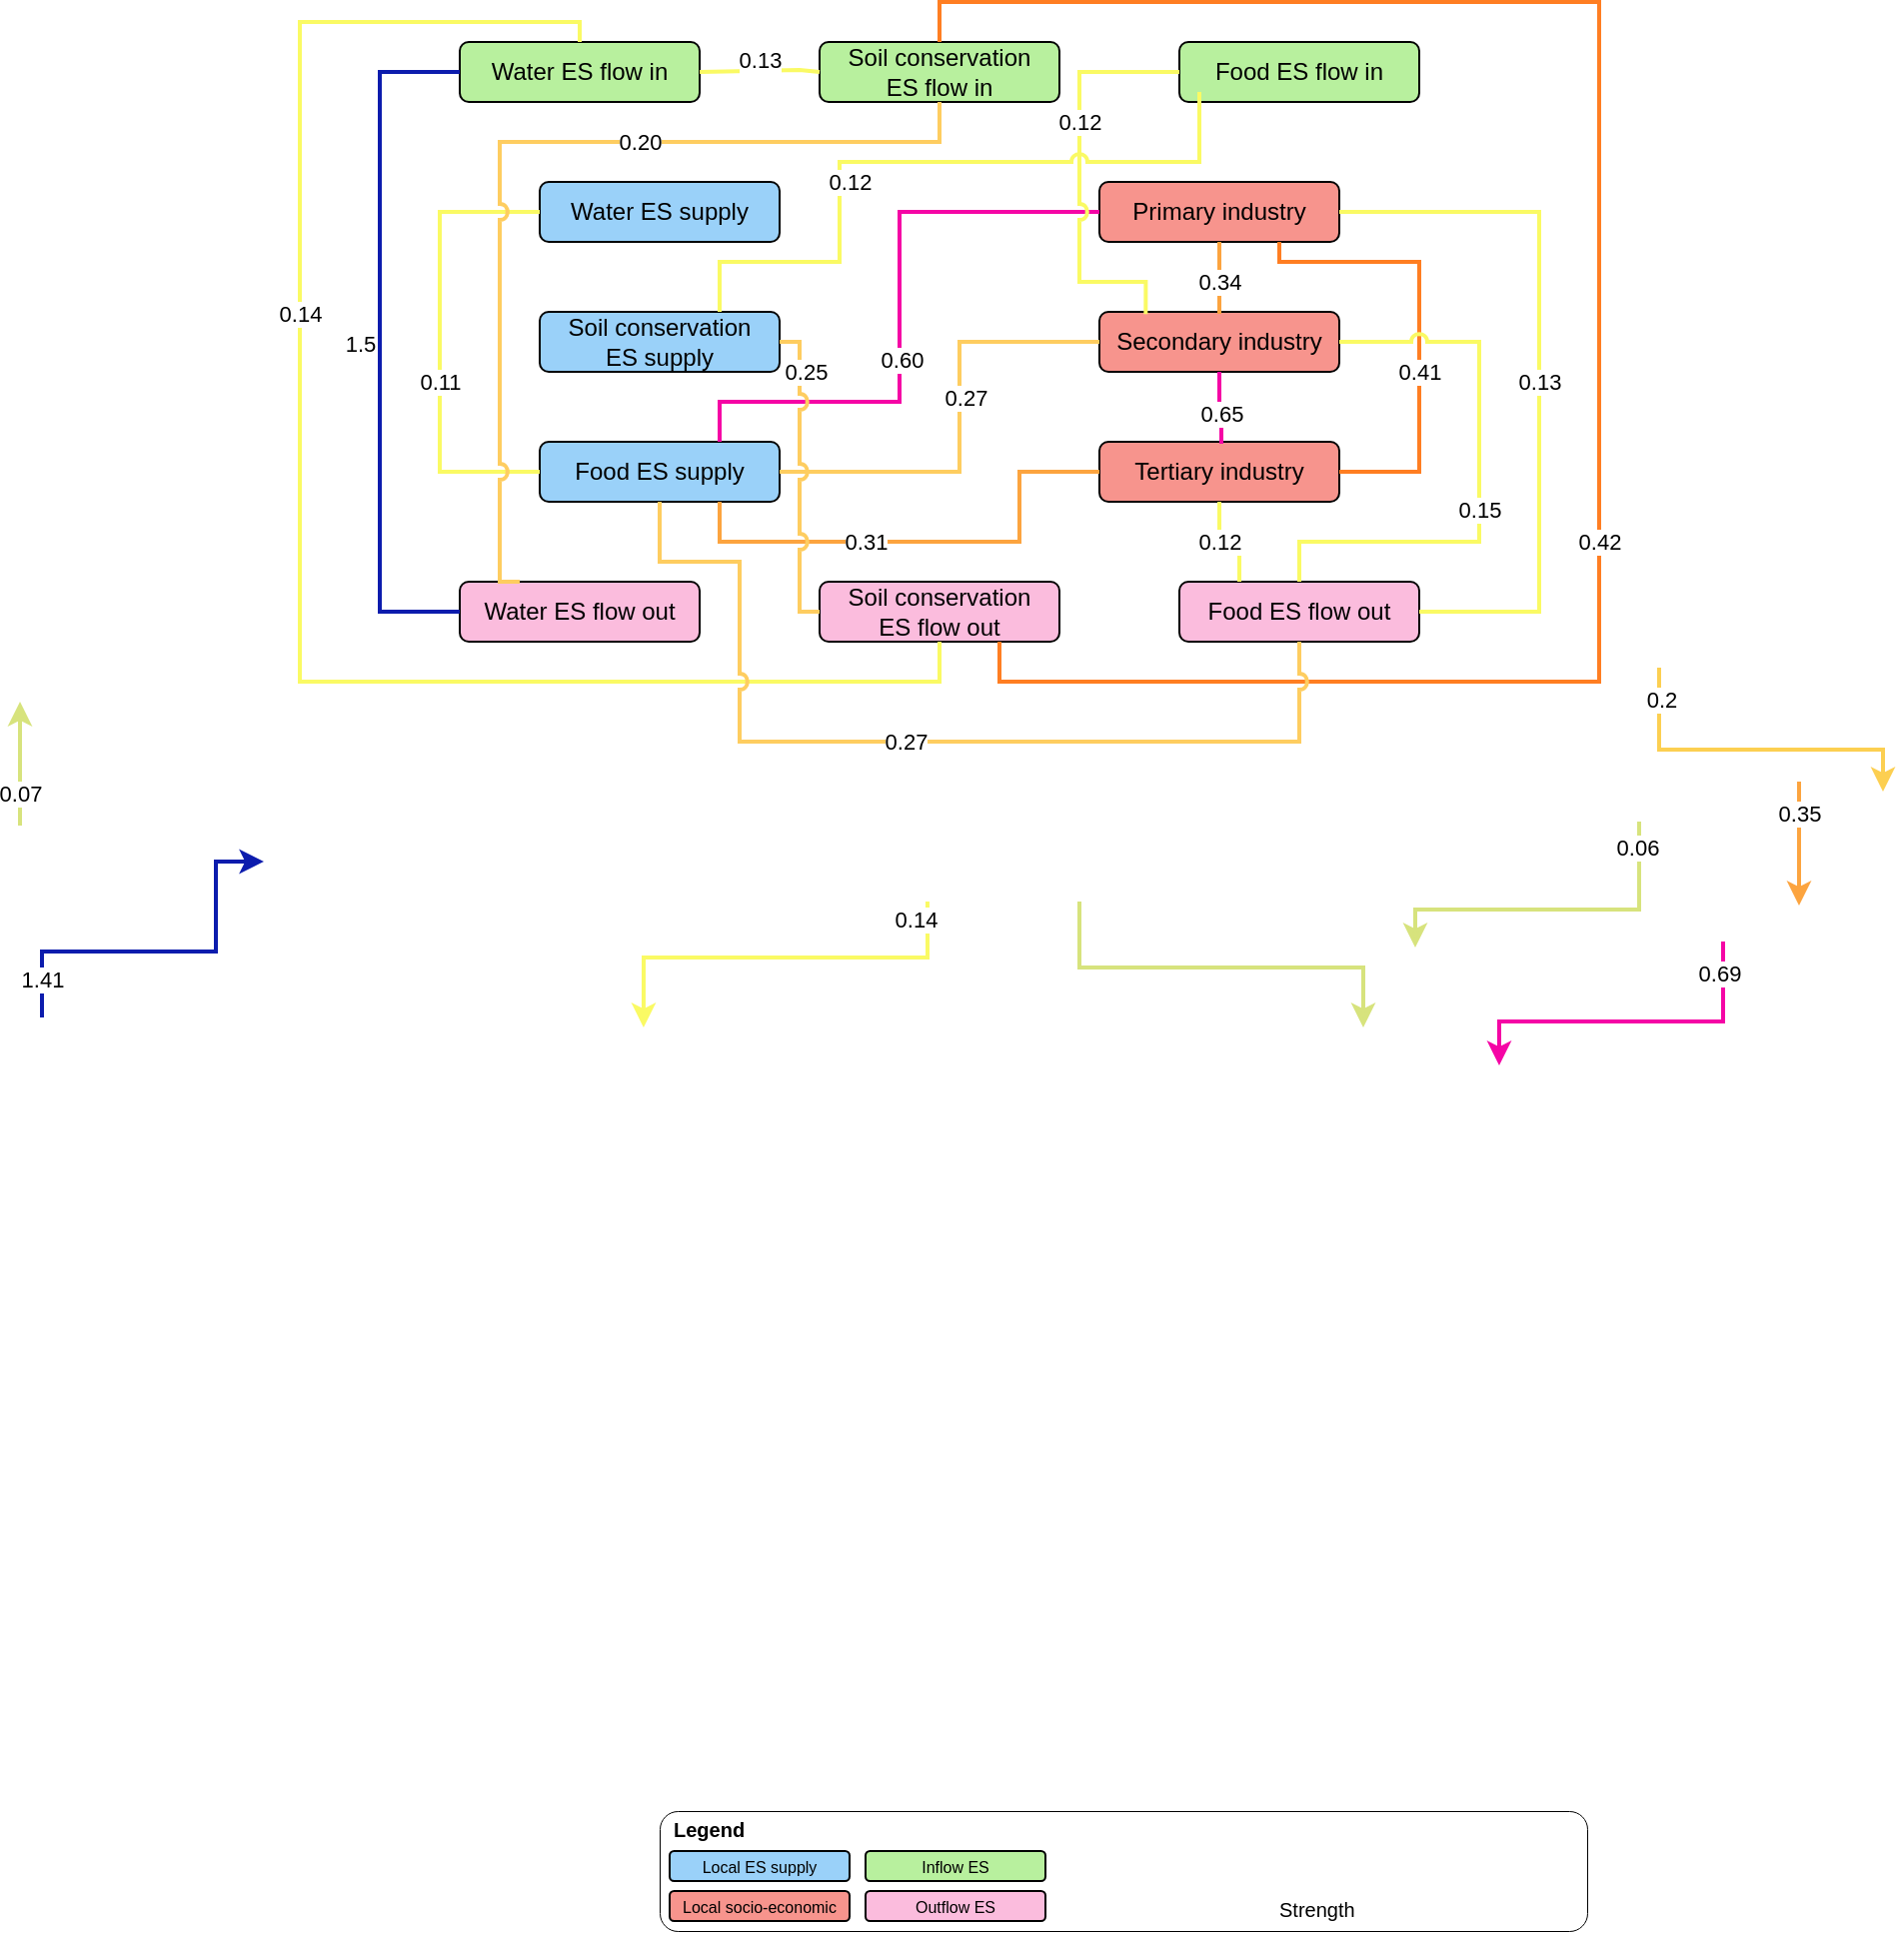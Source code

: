 <mxfile version="22.1.18" type="github">
  <diagram name="第 1 页" id="eSo4roDagTOv7NbX58sI">
    <mxGraphModel dx="983" dy="547" grid="1" gridSize="10" guides="1" tooltips="1" connect="1" arrows="1" fold="1" page="1" pageScale="1" pageWidth="827" pageHeight="1169" math="0" shadow="0">
      <root>
        <mxCell id="0" />
        <mxCell id="1" parent="0" />
        <mxCell id="T6tc1Hb5-DZ5HvoijZZq-6" value="" style="rounded=1;whiteSpace=wrap;html=1;strokeWidth=0.5;" parent="1" vertex="1">
          <mxGeometry x="340" y="1095" width="464" height="60" as="geometry" />
        </mxCell>
        <mxCell id="i3CLbu43X5joJ49ZT0Bw-50" style="edgeStyle=orthogonalEdgeStyle;rounded=0;orthogonalLoop=1;jettySize=auto;html=1;exitX=0.75;exitY=1;exitDx=0;exitDy=0;entryX=0.5;entryY=0;entryDx=0;entryDy=0;strokeWidth=2;jumpStyle=arc;strokeColor=#d7e37d;fontFamily=Arial;" parent="1" edge="1">
          <mxGeometry relative="1" as="geometry">
            <Array as="points">
              <mxPoint x="550" y="673" />
              <mxPoint x="692" y="673" />
            </Array>
            <mxPoint x="550.0" y="640" as="sourcePoint" />
            <mxPoint x="692.0" y="703" as="targetPoint" />
          </mxGeometry>
        </mxCell>
        <mxCell id="i3CLbu43X5joJ49ZT0Bw-41" style="edgeStyle=orthogonalEdgeStyle;rounded=0;orthogonalLoop=1;jettySize=auto;html=1;exitX=0.25;exitY=1;exitDx=0;exitDy=0;entryX=0.75;entryY=0;entryDx=0;entryDy=0;strokeWidth=2;strokeColor=#f505a5;fontFamily=Arial;" parent="1" edge="1">
          <mxGeometry relative="1" as="geometry">
            <Array as="points">
              <mxPoint x="872" y="700" />
              <mxPoint x="760" y="700" />
            </Array>
            <mxPoint x="872" y="660.0" as="sourcePoint" />
            <mxPoint x="760" y="722" as="targetPoint" />
          </mxGeometry>
        </mxCell>
        <mxCell id="e95JfR316xjKeRipay9j-3" value="0.69" style="edgeLabel;html=1;align=center;verticalAlign=middle;resizable=0;points=[];fontFamily=Arial;" parent="i3CLbu43X5joJ49ZT0Bw-41" vertex="1" connectable="0">
          <mxGeometry x="0.139" relative="1" as="geometry">
            <mxPoint x="57" y="-24" as="offset" />
          </mxGeometry>
        </mxCell>
        <mxCell id="i3CLbu43X5joJ49ZT0Bw-42" style="edgeStyle=orthogonalEdgeStyle;rounded=0;orthogonalLoop=1;jettySize=auto;html=1;exitX=0.5;exitY=1;exitDx=0;exitDy=0;entryX=0.5;entryY=0;entryDx=0;entryDy=0;strokeWidth=2;strokeColor=#fca43f;fontFamily=Arial;" parent="1" edge="1">
          <mxGeometry relative="1" as="geometry">
            <mxPoint x="910" y="580.0" as="sourcePoint" />
            <mxPoint x="910" y="642" as="targetPoint" />
          </mxGeometry>
        </mxCell>
        <mxCell id="e95JfR316xjKeRipay9j-4" value="0.35" style="edgeLabel;html=1;align=center;verticalAlign=middle;resizable=0;points=[];fontFamily=Arial;" parent="i3CLbu43X5joJ49ZT0Bw-42" vertex="1" connectable="0">
          <mxGeometry x="-0.585" relative="1" as="geometry">
            <mxPoint y="3" as="offset" />
          </mxGeometry>
        </mxCell>
        <mxCell id="i3CLbu43X5joJ49ZT0Bw-1" value="&lt;p style=&quot;margin-top: 0pt; margin-bottom: 0pt; margin-left: 0in; direction: ltr; unicode-bidi: embed; word-break: normal;&quot;&gt;Food ES supply&lt;/p&gt;" style="rounded=1;whiteSpace=wrap;html=1;fontFamily=Arial;fillColor=#9ad1f9;flipV=0;" parent="1" vertex="1">
          <mxGeometry x="280" y="410" width="120" height="30" as="geometry" />
        </mxCell>
        <mxCell id="i3CLbu43X5joJ49ZT0Bw-3" value="&lt;p style=&quot;margin-top: 0pt; margin-bottom: 0pt; margin-left: 0in; direction: ltr; unicode-bidi: embed; word-break: normal;&quot;&gt;Water ES supply&lt;/p&gt;" style="rounded=1;whiteSpace=wrap;html=1;fontFamily=Arial;fillColor=#9ad1f9;flipV=0;" parent="1" vertex="1">
          <mxGeometry x="280" y="280" width="120" height="30" as="geometry" />
        </mxCell>
        <mxCell id="i3CLbu43X5joJ49ZT0Bw-4" value="Water&amp;nbsp;&lt;span style=&quot;background-color: initial;&quot;&gt;ES flow in&lt;/span&gt;" style="rounded=1;whiteSpace=wrap;html=1;fontFamily=Arial;fillColor=#b8f09e;" parent="1" vertex="1">
          <mxGeometry x="240" y="210" width="120" height="30" as="geometry" />
        </mxCell>
        <mxCell id="i3CLbu43X5joJ49ZT0Bw-6" value="&lt;p style=&quot;margin-top: 0pt; margin-bottom: 0pt; margin-left: 0in; direction: ltr; unicode-bidi: embed; word-break: normal;&quot;&gt;Secondary industry&lt;/p&gt;" style="rounded=1;whiteSpace=wrap;html=1;fontFamily=Arial;fillColor=#f7948d;flipV=1;" parent="1" vertex="1">
          <mxGeometry x="560" y="345" width="120" height="30" as="geometry" />
        </mxCell>
        <mxCell id="i3CLbu43X5joJ49ZT0Bw-7" value="&lt;p style=&quot;margin-top: 0pt; margin-bottom: 0pt; margin-left: 0in; direction: ltr; unicode-bidi: embed; word-break: normal;&quot;&gt;Tertiary industry&lt;/p&gt;" style="rounded=1;whiteSpace=wrap;html=1;fontFamily=Arial;fillColor=#f7948d;" parent="1" vertex="1">
          <mxGeometry x="560" y="410" width="120" height="30" as="geometry" />
        </mxCell>
        <mxCell id="i3CLbu43X5joJ49ZT0Bw-8" value="&lt;p style=&quot;margin-top: 0pt; margin-bottom: 0pt; margin-left: 0in; direction: ltr; unicode-bidi: embed; word-break: normal;&quot;&gt;Food ES flow out&lt;/p&gt;" style="rounded=1;whiteSpace=wrap;html=1;fontFamily=Arial;fillColor=#fbbcdd;flipV=1;" parent="1" vertex="1">
          <mxGeometry x="600" y="480" width="120" height="30" as="geometry" />
        </mxCell>
        <mxCell id="i3CLbu43X5joJ49ZT0Bw-9" value="&lt;p style=&quot;border-color: var(--border-color); margin-top: 0pt; margin-bottom: 0pt; margin-left: 0in; direction: ltr; unicode-bidi: embed; word-break: normal;&quot;&gt;Soil&amp;nbsp;&lt;span style=&quot;background-color: initial;&quot;&gt;conservation&lt;/span&gt;&lt;/p&gt;&lt;p style=&quot;border-color: var(--border-color); margin-top: 0pt; margin-bottom: 0pt; margin-left: 0in; direction: ltr; unicode-bidi: embed; word-break: normal;&quot;&gt;&lt;span style=&quot;background-color: initial;&quot;&gt;ES flow out&lt;/span&gt;&lt;/p&gt;" style="rounded=1;whiteSpace=wrap;html=1;fontFamily=Arial;fillColor=#fbbcdd;flipV=1;verticalAlign=middle;spacingTop=0;spacing=2;" parent="1" vertex="1">
          <mxGeometry x="420" y="480" width="120" height="30" as="geometry" />
        </mxCell>
        <mxCell id="i3CLbu43X5joJ49ZT0Bw-10" value="&lt;p style=&quot;margin-top: 0pt; margin-bottom: 0pt; margin-left: 0in; direction: ltr; unicode-bidi: embed; word-break: normal;&quot;&gt;Water ES flow out&lt;/p&gt;" style="rounded=1;whiteSpace=wrap;html=1;fontFamily=Arial;fillColor=#fbbcdd;" parent="1" vertex="1">
          <mxGeometry x="240" y="480" width="120" height="30" as="geometry" />
        </mxCell>
        <mxCell id="i3CLbu43X5joJ49ZT0Bw-47" style="edgeStyle=orthogonalEdgeStyle;rounded=0;orthogonalLoop=1;jettySize=auto;html=1;exitX=0.5;exitY=0;exitDx=0;exitDy=0;strokeWidth=2;strokeColor=#0c1cad;entryX=0;entryY=0.5;entryDx=0;entryDy=0;fontFamily=Arial;" parent="1" edge="1">
          <mxGeometry relative="1" as="geometry">
            <Array as="points">
              <mxPoint x="31" y="697" />
              <mxPoint x="31" y="665" />
              <mxPoint x="118" y="665" />
              <mxPoint x="118" y="620" />
            </Array>
            <mxPoint x="142" y="620.0" as="targetPoint" />
            <mxPoint x="30" y="697" as="sourcePoint" />
          </mxGeometry>
        </mxCell>
        <mxCell id="e95JfR316xjKeRipay9j-9" value="1.41" style="edgeLabel;html=1;align=center;verticalAlign=middle;resizable=0;points=[];fontFamily=Arial;" parent="i3CLbu43X5joJ49ZT0Bw-47" vertex="1" connectable="0">
          <mxGeometry x="-0.651" y="2" relative="1" as="geometry">
            <mxPoint y="16" as="offset" />
          </mxGeometry>
        </mxCell>
        <mxCell id="i3CLbu43X5joJ49ZT0Bw-52" style="edgeStyle=orthogonalEdgeStyle;rounded=0;orthogonalLoop=1;jettySize=auto;html=1;exitX=0.25;exitY=0;exitDx=0;exitDy=0;strokeWidth=2;strokeColor=#d7e37d;jumpStyle=arc;entryX=0.25;entryY=1;entryDx=0;entryDy=0;fontFamily=Arial;" parent="1" edge="1">
          <mxGeometry relative="1" as="geometry">
            <mxPoint x="20" y="540.0" as="targetPoint" />
            <Array as="points">
              <mxPoint x="20" y="546" />
              <mxPoint x="20" y="546" />
            </Array>
            <mxPoint x="20" y="602" as="sourcePoint" />
          </mxGeometry>
        </mxCell>
        <mxCell id="e95JfR316xjKeRipay9j-13" value="0.07" style="edgeLabel;html=1;align=center;verticalAlign=middle;resizable=0;points=[];fontFamily=Arial;" parent="i3CLbu43X5joJ49ZT0Bw-52" vertex="1" connectable="0">
          <mxGeometry x="-0.238" y="2" relative="1" as="geometry">
            <mxPoint x="2" y="7" as="offset" />
          </mxGeometry>
        </mxCell>
        <mxCell id="i3CLbu43X5joJ49ZT0Bw-5" value="&lt;p style=&quot;margin-top: 0pt; margin-bottom: 0pt; margin-left: 0in; direction: ltr; unicode-bidi: embed; word-break: normal;&quot;&gt;Primary industry&lt;/p&gt;" style="rounded=1;whiteSpace=wrap;html=1;fontFamily=Arial;fillColor=#f7948d;flipV=1;" parent="1" vertex="1">
          <mxGeometry x="560" y="280" width="120" height="30" as="geometry" />
        </mxCell>
        <mxCell id="i3CLbu43X5joJ49ZT0Bw-43" style="edgeStyle=orthogonalEdgeStyle;rounded=0;orthogonalLoop=1;jettySize=auto;html=1;entryX=0.25;entryY=0;entryDx=0;entryDy=0;strokeWidth=2;jumpStyle=arc;strokeColor=#fccf51;exitX=0.75;exitY=1;exitDx=0;exitDy=0;fontFamily=Arial;" parent="1" edge="1">
          <mxGeometry relative="1" as="geometry">
            <Array as="points">
              <mxPoint x="840" y="564" />
              <mxPoint x="952" y="564" />
            </Array>
            <mxPoint x="840.0" y="523.0" as="sourcePoint" />
            <mxPoint x="952.0" y="585" as="targetPoint" />
          </mxGeometry>
        </mxCell>
        <mxCell id="e95JfR316xjKeRipay9j-5" value="0.2" style="edgeLabel;html=1;align=center;verticalAlign=middle;resizable=0;points=[];fontFamily=Arial;" parent="i3CLbu43X5joJ49ZT0Bw-43" vertex="1" connectable="0">
          <mxGeometry x="-0.848" y="1" relative="1" as="geometry">
            <mxPoint y="3" as="offset" />
          </mxGeometry>
        </mxCell>
        <mxCell id="i3CLbu43X5joJ49ZT0Bw-49" style="edgeStyle=orthogonalEdgeStyle;rounded=0;orthogonalLoop=1;jettySize=auto;html=1;exitX=0.25;exitY=1;exitDx=0;exitDy=0;entryX=0.5;entryY=0;entryDx=0;entryDy=0;strokeWidth=2;jumpStyle=arc;strokeColor=#fafa64;fontFamily=Arial;" parent="1" edge="1">
          <mxGeometry relative="1" as="geometry">
            <Array as="points">
              <mxPoint x="473.97" y="668" />
              <mxPoint x="331.97" y="668" />
            </Array>
            <mxPoint x="473.97" y="640" as="sourcePoint" />
            <mxPoint x="331.97" y="703" as="targetPoint" />
          </mxGeometry>
        </mxCell>
        <mxCell id="e95JfR316xjKeRipay9j-11" value="0.14" style="edgeLabel;html=1;align=center;verticalAlign=middle;resizable=0;points=[];fontFamily=Arial;" parent="i3CLbu43X5joJ49ZT0Bw-49" vertex="1" connectable="0">
          <mxGeometry x="-0.231" relative="1" as="geometry">
            <mxPoint x="45" y="-19" as="offset" />
          </mxGeometry>
        </mxCell>
        <mxCell id="i3CLbu43X5joJ49ZT0Bw-44" style="edgeStyle=orthogonalEdgeStyle;rounded=0;orthogonalLoop=1;jettySize=auto;html=1;exitX=0;exitY=0.5;exitDx=0;exitDy=0;entryX=0;entryY=0.5;entryDx=0;entryDy=0;strokeWidth=2;strokeColor=#0c1cad;jumpStyle=arc;fontFamily=Arial;endArrow=none;endFill=0;" parent="1" source="i3CLbu43X5joJ49ZT0Bw-4" target="i3CLbu43X5joJ49ZT0Bw-10" edge="1">
          <mxGeometry relative="1" as="geometry">
            <Array as="points">
              <mxPoint x="200" y="225" />
              <mxPoint x="200" y="495" />
            </Array>
            <mxPoint x="159.97" y="225.0" as="sourcePoint" />
            <mxPoint x="159.97" y="495" as="targetPoint" />
          </mxGeometry>
        </mxCell>
        <mxCell id="e95JfR316xjKeRipay9j-6" value="1.5" style="edgeLabel;html=1;align=center;verticalAlign=middle;resizable=0;points=[];fontFamily=Arial;" parent="i3CLbu43X5joJ49ZT0Bw-44" vertex="1" connectable="0">
          <mxGeometry x="-0.13" y="-3" relative="1" as="geometry">
            <mxPoint x="-7" y="23" as="offset" />
          </mxGeometry>
        </mxCell>
        <mxCell id="i3CLbu43X5joJ49ZT0Bw-46" style="edgeStyle=orthogonalEdgeStyle;rounded=0;orthogonalLoop=1;jettySize=auto;html=1;exitX=0.25;exitY=1;exitDx=0;exitDy=0;strokeWidth=2;jumpStyle=arc;strokeColor=#d7e37d;entryX=0.75;entryY=0;entryDx=0;entryDy=0;fontFamily=Arial;" parent="1" edge="1">
          <mxGeometry relative="1" as="geometry">
            <Array as="points">
              <mxPoint x="830" y="644" />
              <mxPoint x="718" y="644" />
            </Array>
            <mxPoint x="718.0" y="663" as="targetPoint" />
            <mxPoint x="830.0" y="600" as="sourcePoint" />
          </mxGeometry>
        </mxCell>
        <mxCell id="e95JfR316xjKeRipay9j-8" value="0.06" style="edgeLabel;html=1;align=center;verticalAlign=middle;resizable=0;points=[];fontFamily=Arial;" parent="i3CLbu43X5joJ49ZT0Bw-46" vertex="1" connectable="0">
          <mxGeometry x="-0.912" y="743" relative="1" as="geometry">
            <mxPoint x="-744" y="5" as="offset" />
          </mxGeometry>
        </mxCell>
        <mxCell id="T6tc1Hb5-DZ5HvoijZZq-2" value="&lt;p style=&quot;margin-top: 0pt; margin-bottom: 0pt; margin-left: 0in; direction: ltr; unicode-bidi: embed; word-break: normal; font-size: 8px;&quot;&gt;Local ES supply&lt;/p&gt;" style="rounded=1;whiteSpace=wrap;html=1;fontFamily=Arial;fillColor=#9ad1f9;flipV=1;fontSize=8;" parent="1" vertex="1">
          <mxGeometry x="345" y="1115" width="90" height="15" as="geometry" />
        </mxCell>
        <mxCell id="T6tc1Hb5-DZ5HvoijZZq-3" value="In&lt;span style=&quot;background-color: initial; font-size: 8px;&quot;&gt;flow&amp;nbsp;&lt;/span&gt;ES" style="rounded=1;whiteSpace=wrap;html=1;fontFamily=Arial;fillColor=#b8f09e;fontSize=8;" parent="1" vertex="1">
          <mxGeometry x="443" y="1115" width="90" height="15" as="geometry" />
        </mxCell>
        <mxCell id="T6tc1Hb5-DZ5HvoijZZq-4" value="&lt;p style=&quot;margin-top: 0pt; margin-bottom: 0pt; margin-left: 0in; direction: ltr; unicode-bidi: embed; word-break: normal; font-size: 8px;&quot;&gt;Local socio-economic&lt;/p&gt;" style="rounded=1;whiteSpace=wrap;html=1;fontFamily=Arial;fillColor=#f7948d;fontSize=8;" parent="1" vertex="1">
          <mxGeometry x="345" y="1135" width="90" height="15" as="geometry" />
        </mxCell>
        <mxCell id="T6tc1Hb5-DZ5HvoijZZq-5" value="Outflow&amp;nbsp;&lt;span style=&quot;background-color: initial; font-size: 8px;&quot;&gt;ES&lt;/span&gt;" style="rounded=1;whiteSpace=wrap;html=1;fontFamily=Arial;fillColor=#fbbcdd;fontSize=8;" parent="1" vertex="1">
          <mxGeometry x="443" y="1135" width="90" height="15" as="geometry" />
        </mxCell>
        <mxCell id="T6tc1Hb5-DZ5HvoijZZq-7" value="&lt;div style=&quot;text-align: center;&quot;&gt;&lt;span style=&quot;background-color: initial;&quot;&gt;&lt;font size=&quot;1&quot; style=&quot;&quot; face=&quot;Arial&quot;&gt;&lt;b style=&quot;font-size: 10px;&quot;&gt;Legend&lt;/b&gt;&lt;/font&gt;&lt;/span&gt;&lt;/div&gt;" style="text;whiteSpace=wrap;html=1;" parent="1" vertex="1">
          <mxGeometry x="345" y="1090" width="70" height="20" as="geometry" />
        </mxCell>
        <mxCell id="T6tc1Hb5-DZ5HvoijZZq-8" value="&lt;div style=&quot;text-align: center;&quot;&gt;&lt;span style=&quot;background-color: initial;&quot;&gt;&lt;font size=&quot;1&quot; style=&quot;&quot; face=&quot;Arial&quot;&gt;&lt;span style=&quot;font-size: 10px;&quot;&gt;Strength&lt;/span&gt;&lt;/font&gt;&lt;/span&gt;&lt;/div&gt;" style="text;whiteSpace=wrap;html=1;" parent="1" vertex="1">
          <mxGeometry x="648" y="1130" width="70" height="20" as="geometry" />
        </mxCell>
        <mxCell id="7nNqJ9Uky4XCVAiNr534-1" value="&lt;p style=&quot;margin-top: 0pt; margin-bottom: 0pt; margin-left: 0in; direction: ltr; unicode-bidi: embed; word-break: normal;&quot;&gt;Soil conservation&lt;/p&gt;&lt;p style=&quot;margin-top: 0pt; margin-bottom: 0pt; margin-left: 0in; direction: ltr; unicode-bidi: embed; word-break: normal;&quot;&gt;ES supply&lt;/p&gt;" style="rounded=1;whiteSpace=wrap;html=1;fontFamily=Arial;fillColor=#9ad1f9;flipV=0;" vertex="1" parent="1">
          <mxGeometry x="280" y="345" width="120" height="30" as="geometry" />
        </mxCell>
        <mxCell id="7nNqJ9Uky4XCVAiNr534-3" value="&lt;p style=&quot;margin-top: 0pt; margin-bottom: 0pt; margin-left: 0in; direction: ltr; unicode-bidi: embed; word-break: normal;&quot;&gt;Food ES flow in&lt;/p&gt;" style="rounded=1;whiteSpace=wrap;html=1;fontFamily=Arial;fillColor=#b8f09e;" vertex="1" parent="1">
          <mxGeometry x="600" y="210" width="120" height="30" as="geometry" />
        </mxCell>
        <mxCell id="7nNqJ9Uky4XCVAiNr534-4" value="Soil conservation&lt;p style=&quot;margin-top: 0pt; margin-bottom: 0pt; margin-left: 0in; direction: ltr; unicode-bidi: embed; word-break: normal;&quot;&gt;ES flow in&lt;/p&gt;" style="rounded=1;whiteSpace=wrap;html=1;fontFamily=Arial;fillColor=#b8f09e;" vertex="1" parent="1">
          <mxGeometry x="420" y="210" width="120" height="30" as="geometry" />
        </mxCell>
        <mxCell id="7nNqJ9Uky4XCVAiNr534-14" style="edgeStyle=orthogonalEdgeStyle;rounded=0;orthogonalLoop=1;jettySize=auto;html=1;exitX=1;exitY=0.5;exitDx=0;exitDy=0;strokeWidth=2;strokeColor=#ff7e22;jumpStyle=arc;fontFamily=Arial;endArrow=none;endFill=0;entryX=0.75;entryY=1;entryDx=0;entryDy=0;" edge="1" parent="1" source="i3CLbu43X5joJ49ZT0Bw-7" target="i3CLbu43X5joJ49ZT0Bw-5">
          <mxGeometry relative="1" as="geometry">
            <mxPoint x="690" y="305" as="targetPoint" />
            <Array as="points">
              <mxPoint x="720" y="425" />
              <mxPoint x="720" y="320" />
              <mxPoint x="650" y="320" />
            </Array>
            <mxPoint x="730" y="505" as="sourcePoint" />
          </mxGeometry>
        </mxCell>
        <mxCell id="7nNqJ9Uky4XCVAiNr534-15" value="0.41" style="edgeLabel;html=1;align=center;verticalAlign=middle;resizable=0;points=[];fontFamily=Arial;" vertex="1" connectable="0" parent="7nNqJ9Uky4XCVAiNr534-14">
          <mxGeometry x="-0.238" y="2" relative="1" as="geometry">
            <mxPoint x="2" y="-5" as="offset" />
          </mxGeometry>
        </mxCell>
        <mxCell id="7nNqJ9Uky4XCVAiNr534-16" style="edgeStyle=orthogonalEdgeStyle;rounded=0;orthogonalLoop=1;jettySize=auto;html=1;exitX=0.5;exitY=1;exitDx=0;exitDy=0;strokeWidth=2;strokeColor=#fca43f;fontFamily=Arial;endArrow=none;endFill=0;" edge="1" parent="1" source="i3CLbu43X5joJ49ZT0Bw-5">
          <mxGeometry relative="1" as="geometry">
            <mxPoint x="540" y="320.0" as="sourcePoint" />
            <mxPoint x="620" y="346" as="targetPoint" />
          </mxGeometry>
        </mxCell>
        <mxCell id="7nNqJ9Uky4XCVAiNr534-17" value="0.34" style="edgeLabel;html=1;align=center;verticalAlign=middle;resizable=0;points=[];fontFamily=Arial;" vertex="1" connectable="0" parent="7nNqJ9Uky4XCVAiNr534-16">
          <mxGeometry x="-0.585" relative="1" as="geometry">
            <mxPoint y="12" as="offset" />
          </mxGeometry>
        </mxCell>
        <mxCell id="7nNqJ9Uky4XCVAiNr534-18" style="edgeStyle=orthogonalEdgeStyle;rounded=0;orthogonalLoop=1;jettySize=auto;html=1;exitX=0;exitY=0.5;exitDx=0;exitDy=0;entryX=0.75;entryY=0;entryDx=0;entryDy=0;strokeWidth=2;strokeColor=#f505a5;fontFamily=Arial;endArrow=none;endFill=0;" edge="1" parent="1" source="i3CLbu43X5joJ49ZT0Bw-5" target="i3CLbu43X5joJ49ZT0Bw-1">
          <mxGeometry relative="1" as="geometry">
            <Array as="points">
              <mxPoint x="460" y="295" />
              <mxPoint x="460" y="390" />
              <mxPoint x="370" y="390" />
            </Array>
            <mxPoint x="532" y="330.0" as="sourcePoint" />
            <mxPoint x="420" y="392" as="targetPoint" />
          </mxGeometry>
        </mxCell>
        <mxCell id="7nNqJ9Uky4XCVAiNr534-19" value="0.60" style="edgeLabel;html=1;align=center;verticalAlign=middle;resizable=0;points=[];fontFamily=Arial;" vertex="1" connectable="0" parent="7nNqJ9Uky4XCVAiNr534-18">
          <mxGeometry x="0.139" relative="1" as="geometry">
            <mxPoint x="1" as="offset" />
          </mxGeometry>
        </mxCell>
        <mxCell id="7nNqJ9Uky4XCVAiNr534-20" style="edgeStyle=orthogonalEdgeStyle;rounded=0;orthogonalLoop=1;jettySize=auto;html=1;exitX=1;exitY=0.5;exitDx=0;exitDy=0;entryX=1;entryY=0.5;entryDx=0;entryDy=0;strokeWidth=2;jumpStyle=arc;strokeColor=#fafa64;fontFamily=Arial;endArrow=none;endFill=0;" edge="1" parent="1" source="i3CLbu43X5joJ49ZT0Bw-5" target="i3CLbu43X5joJ49ZT0Bw-8">
          <mxGeometry relative="1" as="geometry">
            <Array as="points">
              <mxPoint x="780" y="295" />
              <mxPoint x="780" y="495" />
            </Array>
            <mxPoint x="922" y="328.5" as="sourcePoint" />
            <mxPoint x="780" y="391.5" as="targetPoint" />
          </mxGeometry>
        </mxCell>
        <mxCell id="7nNqJ9Uky4XCVAiNr534-21" value="0.13" style="edgeLabel;html=1;align=center;verticalAlign=middle;resizable=0;points=[];fontFamily=Arial;" vertex="1" connectable="0" parent="7nNqJ9Uky4XCVAiNr534-20">
          <mxGeometry x="-0.231" relative="1" as="geometry">
            <mxPoint y="46" as="offset" />
          </mxGeometry>
        </mxCell>
        <mxCell id="7nNqJ9Uky4XCVAiNr534-22" style="edgeStyle=orthogonalEdgeStyle;rounded=0;orthogonalLoop=1;jettySize=auto;html=1;exitX=0.5;exitY=1;exitDx=0;exitDy=0;entryX=0.5;entryY=0;entryDx=0;entryDy=0;strokeWidth=2;strokeColor=#f505a5;fontFamily=Arial;endArrow=none;endFill=0;" edge="1" parent="1" source="i3CLbu43X5joJ49ZT0Bw-6" target="i3CLbu43X5joJ49ZT0Bw-7">
          <mxGeometry relative="1" as="geometry">
            <Array as="points">
              <mxPoint x="620" y="400" />
              <mxPoint x="621" y="400" />
              <mxPoint x="621" y="410" />
            </Array>
            <mxPoint x="570" y="305" as="sourcePoint" />
            <mxPoint x="410" y="435" as="targetPoint" />
          </mxGeometry>
        </mxCell>
        <mxCell id="7nNqJ9Uky4XCVAiNr534-23" value="0.65" style="edgeLabel;html=1;align=center;verticalAlign=middle;resizable=0;points=[];fontFamily=Arial;" vertex="1" connectable="0" parent="7nNqJ9Uky4XCVAiNr534-22">
          <mxGeometry x="0.139" relative="1" as="geometry">
            <mxPoint x="1" as="offset" />
          </mxGeometry>
        </mxCell>
        <mxCell id="7nNqJ9Uky4XCVAiNr534-24" style="edgeStyle=orthogonalEdgeStyle;rounded=0;orthogonalLoop=1;jettySize=auto;html=1;exitX=0;exitY=0.5;exitDx=0;exitDy=0;entryX=1;entryY=0.5;entryDx=0;entryDy=0;strokeWidth=2;strokeColor=#fecd60;fontFamily=Arial;endArrow=none;endFill=0;" edge="1" parent="1" source="i3CLbu43X5joJ49ZT0Bw-6" target="i3CLbu43X5joJ49ZT0Bw-1">
          <mxGeometry relative="1" as="geometry">
            <Array as="points">
              <mxPoint x="490" y="360" />
              <mxPoint x="490" y="425" />
            </Array>
            <mxPoint x="570" y="305" as="sourcePoint" />
            <mxPoint x="410" y="435" as="targetPoint" />
          </mxGeometry>
        </mxCell>
        <mxCell id="7nNqJ9Uky4XCVAiNr534-25" value="0.27" style="edgeLabel;html=1;align=center;verticalAlign=middle;resizable=0;points=[];fontFamily=Arial;" vertex="1" connectable="0" parent="7nNqJ9Uky4XCVAiNr534-24">
          <mxGeometry x="0.139" relative="1" as="geometry">
            <mxPoint x="3" y="-30" as="offset" />
          </mxGeometry>
        </mxCell>
        <mxCell id="7nNqJ9Uky4XCVAiNr534-26" style="edgeStyle=orthogonalEdgeStyle;rounded=0;orthogonalLoop=1;jettySize=auto;html=1;entryX=0.193;entryY=0.963;entryDx=0;entryDy=0;strokeWidth=2;jumpStyle=arc;strokeColor=#fafa64;fontFamily=Arial;entryPerimeter=0;endArrow=none;endFill=0;exitX=0;exitY=0.5;exitDx=0;exitDy=0;" edge="1" parent="1" source="7nNqJ9Uky4XCVAiNr534-3" target="i3CLbu43X5joJ49ZT0Bw-6">
          <mxGeometry relative="1" as="geometry">
            <Array as="points">
              <mxPoint x="550" y="225" />
              <mxPoint x="550" y="330" />
              <mxPoint x="583" y="330" />
            </Array>
            <mxPoint x="250" y="250" as="sourcePoint" />
            <mxPoint x="730" y="505" as="targetPoint" />
          </mxGeometry>
        </mxCell>
        <mxCell id="7nNqJ9Uky4XCVAiNr534-27" value="0.12" style="edgeLabel;html=1;align=center;verticalAlign=middle;resizable=0;points=[];fontFamily=Arial;" vertex="1" connectable="0" parent="7nNqJ9Uky4XCVAiNr534-26">
          <mxGeometry x="-0.231" relative="1" as="geometry">
            <mxPoint y="-4" as="offset" />
          </mxGeometry>
        </mxCell>
        <mxCell id="7nNqJ9Uky4XCVAiNr534-28" style="edgeStyle=orthogonalEdgeStyle;rounded=0;orthogonalLoop=1;jettySize=auto;html=1;exitX=1;exitY=0.5;exitDx=0;exitDy=0;entryX=0.5;entryY=0;entryDx=0;entryDy=0;strokeWidth=2;jumpStyle=arc;strokeColor=#fafa64;fontFamily=Arial;endArrow=none;endFill=0;" edge="1" parent="1" source="i3CLbu43X5joJ49ZT0Bw-6" target="i3CLbu43X5joJ49ZT0Bw-8">
          <mxGeometry relative="1" as="geometry">
            <Array as="points">
              <mxPoint x="750" y="360" />
              <mxPoint x="750" y="460" />
              <mxPoint x="660" y="460" />
            </Array>
            <mxPoint x="690" y="305" as="sourcePoint" />
            <mxPoint x="730" y="505" as="targetPoint" />
          </mxGeometry>
        </mxCell>
        <mxCell id="7nNqJ9Uky4XCVAiNr534-29" value="0.15" style="edgeLabel;html=1;align=center;verticalAlign=middle;resizable=0;points=[];fontFamily=Arial;" vertex="1" connectable="0" parent="7nNqJ9Uky4XCVAiNr534-28">
          <mxGeometry x="-0.231" relative="1" as="geometry">
            <mxPoint y="46" as="offset" />
          </mxGeometry>
        </mxCell>
        <mxCell id="7nNqJ9Uky4XCVAiNr534-30" style="edgeStyle=orthogonalEdgeStyle;rounded=0;orthogonalLoop=1;jettySize=auto;html=1;exitX=0.75;exitY=1;exitDx=0;exitDy=0;strokeWidth=2;strokeColor=#fca43f;fontFamily=Arial;endArrow=none;endFill=0;entryX=0;entryY=0.5;entryDx=0;entryDy=0;" edge="1" parent="1" source="i3CLbu43X5joJ49ZT0Bw-1" target="i3CLbu43X5joJ49ZT0Bw-7">
          <mxGeometry relative="1" as="geometry">
            <mxPoint x="630" y="320" as="sourcePoint" />
            <mxPoint x="630" y="356" as="targetPoint" />
            <Array as="points">
              <mxPoint x="370" y="460" />
              <mxPoint x="520" y="460" />
              <mxPoint x="520" y="425" />
            </Array>
          </mxGeometry>
        </mxCell>
        <mxCell id="7nNqJ9Uky4XCVAiNr534-31" value="0.31" style="edgeLabel;html=1;align=center;verticalAlign=middle;resizable=0;points=[];fontFamily=Arial;" vertex="1" connectable="0" parent="7nNqJ9Uky4XCVAiNr534-30">
          <mxGeometry x="-0.585" relative="1" as="geometry">
            <mxPoint x="42" as="offset" />
          </mxGeometry>
        </mxCell>
        <mxCell id="7nNqJ9Uky4XCVAiNr534-32" style="edgeStyle=orthogonalEdgeStyle;rounded=0;orthogonalLoop=1;jettySize=auto;html=1;exitX=0.5;exitY=1;exitDx=0;exitDy=0;entryX=0.25;entryY=0;entryDx=0;entryDy=0;strokeWidth=2;jumpStyle=arc;strokeColor=#fafa64;fontFamily=Arial;endArrow=none;endFill=0;" edge="1" parent="1" source="i3CLbu43X5joJ49ZT0Bw-7" target="i3CLbu43X5joJ49ZT0Bw-8">
          <mxGeometry relative="1" as="geometry">
            <Array as="points">
              <mxPoint x="620" y="460" />
              <mxPoint x="630" y="460" />
            </Array>
            <mxPoint x="510" y="460" as="sourcePoint" />
            <mxPoint x="550" y="660" as="targetPoint" />
          </mxGeometry>
        </mxCell>
        <mxCell id="7nNqJ9Uky4XCVAiNr534-33" value="0.12" style="edgeLabel;html=1;align=center;verticalAlign=middle;resizable=0;points=[];fontFamily=Arial;" vertex="1" connectable="0" parent="7nNqJ9Uky4XCVAiNr534-32">
          <mxGeometry x="-0.231" relative="1" as="geometry">
            <mxPoint y="1" as="offset" />
          </mxGeometry>
        </mxCell>
        <mxCell id="7nNqJ9Uky4XCVAiNr534-35" style="edgeStyle=orthogonalEdgeStyle;rounded=0;orthogonalLoop=1;jettySize=auto;html=1;exitX=0;exitY=0.5;exitDx=0;exitDy=0;entryX=0;entryY=0.5;entryDx=0;entryDy=0;strokeWidth=2;jumpStyle=arc;strokeColor=#fafa64;fontFamily=Arial;endArrow=none;endFill=0;" edge="1" parent="1" source="i3CLbu43X5joJ49ZT0Bw-3" target="i3CLbu43X5joJ49ZT0Bw-1">
          <mxGeometry relative="1" as="geometry">
            <Array as="points">
              <mxPoint x="230" y="295" />
              <mxPoint x="230" y="425" />
            </Array>
            <mxPoint x="690" y="305" as="sourcePoint" />
            <mxPoint x="730" y="505" as="targetPoint" />
          </mxGeometry>
        </mxCell>
        <mxCell id="7nNqJ9Uky4XCVAiNr534-36" value="0.11" style="edgeLabel;html=1;align=center;verticalAlign=middle;resizable=0;points=[];fontFamily=Arial;" vertex="1" connectable="0" parent="7nNqJ9Uky4XCVAiNr534-35">
          <mxGeometry x="-0.231" relative="1" as="geometry">
            <mxPoint y="46" as="offset" />
          </mxGeometry>
        </mxCell>
        <mxCell id="7nNqJ9Uky4XCVAiNr534-37" style="edgeStyle=orthogonalEdgeStyle;rounded=0;orthogonalLoop=1;jettySize=auto;html=1;entryX=0;entryY=0.5;entryDx=0;entryDy=0;strokeWidth=2;jumpStyle=arc;strokeColor=#fafa64;fontFamily=Arial;endArrow=none;endFill=0;exitX=1;exitY=0.5;exitDx=0;exitDy=0;" edge="1" parent="1" source="i3CLbu43X5joJ49ZT0Bw-4" target="7nNqJ9Uky4XCVAiNr534-4">
          <mxGeometry relative="1" as="geometry">
            <Array as="points">
              <mxPoint x="410" y="224" />
              <mxPoint x="460" y="225" />
            </Array>
            <mxPoint x="159.97" y="224" as="sourcePoint" />
            <mxPoint x="142.97" y="345" as="targetPoint" />
          </mxGeometry>
        </mxCell>
        <mxCell id="7nNqJ9Uky4XCVAiNr534-38" value="0.13" style="edgeLabel;html=1;align=center;verticalAlign=middle;resizable=0;points=[];fontFamily=Arial;" vertex="1" connectable="0" parent="7nNqJ9Uky4XCVAiNr534-37">
          <mxGeometry x="-0.231" relative="1" as="geometry">
            <mxPoint x="7" y="-5" as="offset" />
          </mxGeometry>
        </mxCell>
        <mxCell id="7nNqJ9Uky4XCVAiNr534-39" style="edgeStyle=orthogonalEdgeStyle;rounded=0;orthogonalLoop=1;jettySize=auto;html=1;entryX=0.5;entryY=1;entryDx=0;entryDy=0;strokeWidth=2;jumpStyle=arc;strokeColor=#fafa64;fontFamily=Arial;endArrow=none;endFill=0;exitX=0.5;exitY=0;exitDx=0;exitDy=0;" edge="1" parent="1" source="i3CLbu43X5joJ49ZT0Bw-4" target="i3CLbu43X5joJ49ZT0Bw-9">
          <mxGeometry relative="1" as="geometry">
            <Array as="points">
              <mxPoint x="300" y="200" />
              <mxPoint x="160" y="200" />
              <mxPoint x="160" y="530" />
              <mxPoint x="480" y="530" />
            </Array>
            <mxPoint x="370" y="235" as="sourcePoint" />
            <mxPoint x="430" y="235" as="targetPoint" />
          </mxGeometry>
        </mxCell>
        <mxCell id="7nNqJ9Uky4XCVAiNr534-40" value="0.14" style="edgeLabel;html=1;align=center;verticalAlign=middle;resizable=0;points=[];fontFamily=Arial;" vertex="1" connectable="0" parent="7nNqJ9Uky4XCVAiNr534-39">
          <mxGeometry x="-0.231" relative="1" as="geometry">
            <mxPoint y="-20" as="offset" />
          </mxGeometry>
        </mxCell>
        <mxCell id="7nNqJ9Uky4XCVAiNr534-41" style="edgeStyle=orthogonalEdgeStyle;rounded=0;orthogonalLoop=1;jettySize=auto;html=1;strokeWidth=2;strokeColor=#fecd60;fontFamily=Arial;endArrow=none;endFill=0;jumpStyle=arc;exitX=0.25;exitY=0;exitDx=0;exitDy=0;" edge="1" parent="1" source="i3CLbu43X5joJ49ZT0Bw-10">
          <mxGeometry relative="1" as="geometry">
            <Array as="points">
              <mxPoint x="260" y="480" />
              <mxPoint x="260" y="260" />
              <mxPoint x="480" y="260" />
            </Array>
            <mxPoint x="510" y="480" as="sourcePoint" />
            <mxPoint x="480" y="240" as="targetPoint" />
          </mxGeometry>
        </mxCell>
        <mxCell id="7nNqJ9Uky4XCVAiNr534-42" value="0.20" style="edgeLabel;html=1;align=center;verticalAlign=middle;resizable=0;points=[];fontFamily=Arial;" vertex="1" connectable="0" parent="7nNqJ9Uky4XCVAiNr534-41">
          <mxGeometry x="0.139" relative="1" as="geometry">
            <mxPoint x="32" as="offset" />
          </mxGeometry>
        </mxCell>
        <mxCell id="7nNqJ9Uky4XCVAiNr534-43" style="edgeStyle=orthogonalEdgeStyle;rounded=0;orthogonalLoop=1;jettySize=auto;html=1;strokeWidth=2;strokeColor=#fecd60;fontFamily=Arial;endArrow=none;endFill=0;jumpStyle=arc;entryX=1;entryY=0.5;entryDx=0;entryDy=0;exitX=0;exitY=0.5;exitDx=0;exitDy=0;" edge="1" parent="1" source="i3CLbu43X5joJ49ZT0Bw-9" target="7nNqJ9Uky4XCVAiNr534-1">
          <mxGeometry relative="1" as="geometry">
            <Array as="points">
              <mxPoint x="410" y="495" />
              <mxPoint x="410" y="360" />
            </Array>
            <mxPoint x="520" y="490" as="sourcePoint" />
            <mxPoint x="490" y="250" as="targetPoint" />
          </mxGeometry>
        </mxCell>
        <mxCell id="7nNqJ9Uky4XCVAiNr534-44" value="0.25" style="edgeLabel;html=1;align=center;verticalAlign=middle;resizable=0;points=[];fontFamily=Arial;" vertex="1" connectable="0" parent="7nNqJ9Uky4XCVAiNr534-43">
          <mxGeometry x="0.139" relative="1" as="geometry">
            <mxPoint x="3" y="-42" as="offset" />
          </mxGeometry>
        </mxCell>
        <mxCell id="7nNqJ9Uky4XCVAiNr534-45" style="edgeStyle=orthogonalEdgeStyle;rounded=0;orthogonalLoop=1;jettySize=auto;html=1;entryX=0.75;entryY=0;entryDx=0;entryDy=0;strokeWidth=2;jumpStyle=arc;strokeColor=#fafa64;fontFamily=Arial;endArrow=none;endFill=0;exitX=0;exitY=0.5;exitDx=0;exitDy=0;" edge="1" parent="1" target="7nNqJ9Uky4XCVAiNr534-1">
          <mxGeometry relative="1" as="geometry">
            <Array as="points">
              <mxPoint x="610" y="270" />
              <mxPoint x="430" y="270" />
              <mxPoint x="430" y="320" />
              <mxPoint x="370" y="320" />
            </Array>
            <mxPoint x="610" y="235" as="sourcePoint" />
            <mxPoint x="593" y="356" as="targetPoint" />
          </mxGeometry>
        </mxCell>
        <mxCell id="7nNqJ9Uky4XCVAiNr534-46" value="0.12" style="edgeLabel;html=1;align=center;verticalAlign=middle;resizable=0;points=[];fontFamily=Arial;" vertex="1" connectable="0" parent="7nNqJ9Uky4XCVAiNr534-45">
          <mxGeometry x="-0.231" relative="1" as="geometry">
            <mxPoint x="-76" y="10" as="offset" />
          </mxGeometry>
        </mxCell>
        <mxCell id="7nNqJ9Uky4XCVAiNr534-47" style="edgeStyle=orthogonalEdgeStyle;rounded=0;orthogonalLoop=1;jettySize=auto;html=1;exitX=0.75;exitY=1;exitDx=0;exitDy=0;strokeWidth=2;strokeColor=#ff7e22;jumpStyle=arc;fontFamily=Arial;endArrow=none;endFill=0;entryX=0.5;entryY=0;entryDx=0;entryDy=0;" edge="1" parent="1" source="i3CLbu43X5joJ49ZT0Bw-9" target="7nNqJ9Uky4XCVAiNr534-4">
          <mxGeometry relative="1" as="geometry">
            <mxPoint x="860" y="310" as="targetPoint" />
            <Array as="points">
              <mxPoint x="510" y="530" />
              <mxPoint x="810" y="530" />
              <mxPoint x="810" y="190" />
              <mxPoint x="480" y="190" />
            </Array>
            <mxPoint x="890" y="425" as="sourcePoint" />
          </mxGeometry>
        </mxCell>
        <mxCell id="7nNqJ9Uky4XCVAiNr534-48" value="0.42" style="edgeLabel;html=1;align=center;verticalAlign=middle;resizable=0;points=[];fontFamily=Arial;" vertex="1" connectable="0" parent="7nNqJ9Uky4XCVAiNr534-47">
          <mxGeometry x="-0.238" y="2" relative="1" as="geometry">
            <mxPoint x="2" y="-5" as="offset" />
          </mxGeometry>
        </mxCell>
        <mxCell id="7nNqJ9Uky4XCVAiNr534-49" style="edgeStyle=orthogonalEdgeStyle;rounded=0;orthogonalLoop=1;jettySize=auto;html=1;strokeWidth=2;strokeColor=#fecd60;fontFamily=Arial;endArrow=none;endFill=0;jumpStyle=arc;exitX=0.5;exitY=1;exitDx=0;exitDy=0;entryX=0.5;entryY=1;entryDx=0;entryDy=0;" edge="1" parent="1" source="i3CLbu43X5joJ49ZT0Bw-8" target="i3CLbu43X5joJ49ZT0Bw-1">
          <mxGeometry relative="1" as="geometry">
            <Array as="points">
              <mxPoint x="660" y="560" />
              <mxPoint x="380" y="560" />
              <mxPoint x="380" y="470" />
              <mxPoint x="340" y="470" />
            </Array>
            <mxPoint x="169.97" y="780" as="sourcePoint" />
            <mxPoint x="379.97" y="540" as="targetPoint" />
          </mxGeometry>
        </mxCell>
        <mxCell id="7nNqJ9Uky4XCVAiNr534-50" value="0.27" style="edgeLabel;html=1;align=center;verticalAlign=middle;resizable=0;points=[];fontFamily=Arial;" vertex="1" connectable="0" parent="7nNqJ9Uky4XCVAiNr534-49">
          <mxGeometry x="0.139" relative="1" as="geometry">
            <mxPoint x="32" as="offset" />
          </mxGeometry>
        </mxCell>
      </root>
    </mxGraphModel>
  </diagram>
</mxfile>
